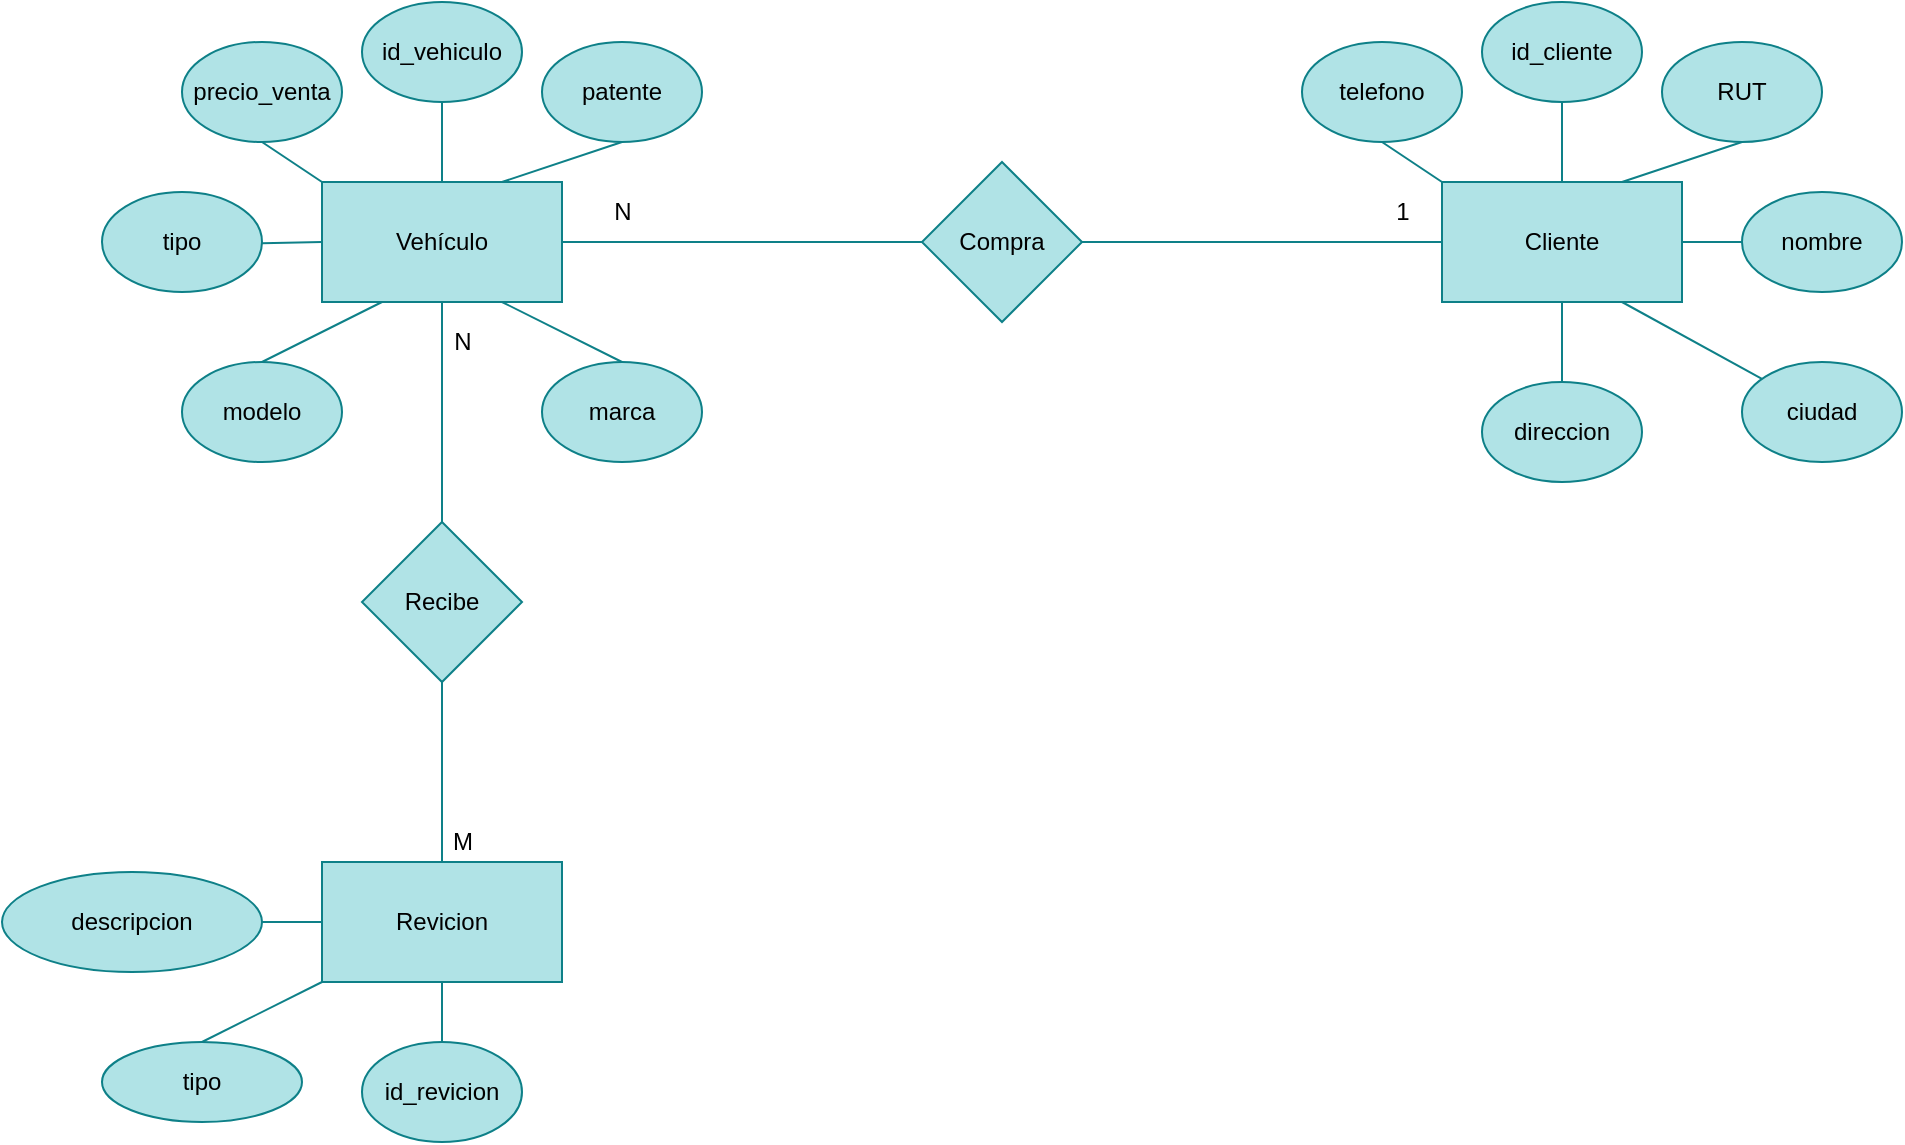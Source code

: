 <mxfile>
    <diagram id="RdQW4vxFlcMxZSUQpsQb" name="Page-1">
        <mxGraphModel dx="1989" dy="478" grid="1" gridSize="10" guides="1" tooltips="1" connect="1" arrows="1" fold="1" page="1" pageScale="1" pageWidth="1169" pageHeight="827" background="#ffffff" math="0" shadow="0">
            <root>
                <mxCell id="0"/>
                <mxCell id="1" parent="0"/>
                <mxCell id="2" value="&lt;font color=&quot;#000000&quot;&gt;Vehículo&lt;/font&gt;" style="rounded=0;whiteSpace=wrap;html=1;fillColor=#b0e3e6;strokeColor=#0e8088;" vertex="1" parent="1">
                    <mxGeometry y="140" width="120" height="60" as="geometry"/>
                </mxCell>
                <mxCell id="3" value="&lt;font color=&quot;#000000&quot;&gt;id_vehiculo&lt;/font&gt;" style="ellipse;whiteSpace=wrap;html=1;fillColor=#b0e3e6;strokeColor=#0e8088;" vertex="1" parent="1">
                    <mxGeometry x="20" y="50" width="80" height="50" as="geometry"/>
                </mxCell>
                <mxCell id="4" value="" style="endArrow=none;html=1;fontColor=#000000;fillColor=#b0e3e6;strokeColor=#0e8088;entryX=0.5;entryY=1;entryDx=0;entryDy=0;exitX=0.5;exitY=0;exitDx=0;exitDy=0;" edge="1" parent="1" source="2" target="3">
                    <mxGeometry width="50" height="50" relative="1" as="geometry">
                        <mxPoint x="10" y="340" as="sourcePoint"/>
                        <mxPoint x="60" y="290" as="targetPoint"/>
                    </mxGeometry>
                </mxCell>
                <mxCell id="5" value="&lt;font color=&quot;#000000&quot;&gt;patente&lt;/font&gt;" style="ellipse;whiteSpace=wrap;html=1;fillColor=#b0e3e6;strokeColor=#0e8088;" vertex="1" parent="1">
                    <mxGeometry x="110" y="70" width="80" height="50" as="geometry"/>
                </mxCell>
                <mxCell id="6" value="" style="endArrow=none;html=1;fontColor=#000000;fillColor=#b0e3e6;strokeColor=#0e8088;entryX=0.5;entryY=1;entryDx=0;entryDy=0;exitX=0.75;exitY=0;exitDx=0;exitDy=0;" edge="1" parent="1" target="5" source="2">
                    <mxGeometry width="50" height="50" relative="1" as="geometry">
                        <mxPoint x="20" y="350" as="sourcePoint"/>
                        <mxPoint x="70" y="300" as="targetPoint"/>
                    </mxGeometry>
                </mxCell>
                <mxCell id="7" value="&lt;font color=&quot;#000000&quot;&gt;marca&lt;/font&gt;" style="ellipse;whiteSpace=wrap;html=1;fillColor=#b0e3e6;strokeColor=#0e8088;" vertex="1" parent="1">
                    <mxGeometry x="110" y="230" width="80" height="50" as="geometry"/>
                </mxCell>
                <mxCell id="8" value="" style="endArrow=none;html=1;fontColor=#000000;fillColor=#b0e3e6;strokeColor=#0e8088;entryX=0.5;entryY=0;entryDx=0;entryDy=0;exitX=0.75;exitY=1;exitDx=0;exitDy=0;" edge="1" parent="1" target="7" source="2">
                    <mxGeometry width="50" height="50" relative="1" as="geometry">
                        <mxPoint x="210" y="430" as="sourcePoint"/>
                        <mxPoint x="260" y="380" as="targetPoint"/>
                    </mxGeometry>
                </mxCell>
                <mxCell id="9" value="&lt;font color=&quot;#000000&quot;&gt;modelo&lt;/font&gt;" style="ellipse;whiteSpace=wrap;html=1;fillColor=#b0e3e6;strokeColor=#0e8088;" vertex="1" parent="1">
                    <mxGeometry x="-70" y="230" width="80" height="50" as="geometry"/>
                </mxCell>
                <mxCell id="10" value="" style="endArrow=none;html=1;fontColor=#000000;fillColor=#b0e3e6;strokeColor=#0e8088;entryX=0.5;entryY=0;entryDx=0;entryDy=0;exitX=0.25;exitY=1;exitDx=0;exitDy=0;" edge="1" parent="1" target="9" source="2">
                    <mxGeometry width="50" height="50" relative="1" as="geometry">
                        <mxPoint x="110" y="510" as="sourcePoint"/>
                        <mxPoint x="160" y="460" as="targetPoint"/>
                    </mxGeometry>
                </mxCell>
                <mxCell id="11" value="&lt;font color=&quot;#000000&quot;&gt;tipo&lt;/font&gt;" style="ellipse;whiteSpace=wrap;html=1;fillColor=#b0e3e6;strokeColor=#0e8088;" vertex="1" parent="1">
                    <mxGeometry x="-110" y="145" width="80" height="50" as="geometry"/>
                </mxCell>
                <mxCell id="12" value="" style="endArrow=none;html=1;fontColor=#000000;fillColor=#b0e3e6;strokeColor=#0e8088;exitX=0;exitY=0.5;exitDx=0;exitDy=0;" edge="1" parent="1" target="11" source="2">
                    <mxGeometry width="50" height="50" relative="1" as="geometry">
                        <mxPoint x="50" y="380" as="sourcePoint"/>
                        <mxPoint x="100" y="330" as="targetPoint"/>
                    </mxGeometry>
                </mxCell>
                <mxCell id="13" value="&lt;font color=&quot;#000000&quot;&gt;precio_venta&lt;/font&gt;" style="ellipse;whiteSpace=wrap;html=1;fillColor=#b0e3e6;strokeColor=#0e8088;" vertex="1" parent="1">
                    <mxGeometry x="-70" y="70" width="80" height="50" as="geometry"/>
                </mxCell>
                <mxCell id="14" value="" style="endArrow=none;html=1;fontColor=#000000;fillColor=#b0e3e6;strokeColor=#0e8088;entryX=0.5;entryY=1;entryDx=0;entryDy=0;exitX=0;exitY=0;exitDx=0;exitDy=0;" edge="1" parent="1" target="13" source="2">
                    <mxGeometry width="50" height="50" relative="1" as="geometry">
                        <mxPoint x="60" y="390" as="sourcePoint"/>
                        <mxPoint x="110" y="340" as="targetPoint"/>
                    </mxGeometry>
                </mxCell>
                <mxCell id="15" value="&lt;font color=&quot;#000000&quot;&gt;Cliente&lt;/font&gt;" style="rounded=0;whiteSpace=wrap;html=1;fillColor=#b0e3e6;strokeColor=#0e8088;" vertex="1" parent="1">
                    <mxGeometry x="560" y="140" width="120" height="60" as="geometry"/>
                </mxCell>
                <mxCell id="16" value="&lt;font color=&quot;#000000&quot;&gt;id_cliente&lt;/font&gt;" style="ellipse;whiteSpace=wrap;html=1;fillColor=#b0e3e6;strokeColor=#0e8088;" vertex="1" parent="1">
                    <mxGeometry x="580" y="50" width="80" height="50" as="geometry"/>
                </mxCell>
                <mxCell id="17" value="" style="endArrow=none;html=1;fontColor=#000000;fillColor=#b0e3e6;strokeColor=#0e8088;entryX=0.5;entryY=1;entryDx=0;entryDy=0;exitX=0.5;exitY=0;exitDx=0;exitDy=0;" edge="1" parent="1" source="15" target="16">
                    <mxGeometry width="50" height="50" relative="1" as="geometry">
                        <mxPoint x="570" y="340" as="sourcePoint"/>
                        <mxPoint x="620" y="290" as="targetPoint"/>
                    </mxGeometry>
                </mxCell>
                <mxCell id="18" value="&lt;font color=&quot;#000000&quot;&gt;RUT&lt;/font&gt;" style="ellipse;whiteSpace=wrap;html=1;fillColor=#b0e3e6;strokeColor=#0e8088;" vertex="1" parent="1">
                    <mxGeometry x="670" y="70" width="80" height="50" as="geometry"/>
                </mxCell>
                <mxCell id="19" value="" style="endArrow=none;html=1;fontColor=#000000;fillColor=#b0e3e6;strokeColor=#0e8088;entryX=0.5;entryY=1;entryDx=0;entryDy=0;exitX=0.75;exitY=0;exitDx=0;exitDy=0;" edge="1" parent="1" source="15" target="18">
                    <mxGeometry width="50" height="50" relative="1" as="geometry">
                        <mxPoint x="580" y="350" as="sourcePoint"/>
                        <mxPoint x="630" y="300" as="targetPoint"/>
                    </mxGeometry>
                </mxCell>
                <mxCell id="20" value="&lt;font color=&quot;#000000&quot;&gt;nombre&lt;/font&gt;" style="ellipse;whiteSpace=wrap;html=1;fillColor=#b0e3e6;strokeColor=#0e8088;" vertex="1" parent="1">
                    <mxGeometry x="710" y="145" width="80" height="50" as="geometry"/>
                </mxCell>
                <mxCell id="21" value="" style="endArrow=none;html=1;fontColor=#000000;fillColor=#b0e3e6;strokeColor=#0e8088;entryX=0;entryY=0.5;entryDx=0;entryDy=0;exitX=1;exitY=0.5;exitDx=0;exitDy=0;" edge="1" parent="1" source="15" target="20">
                    <mxGeometry width="50" height="50" relative="1" as="geometry">
                        <mxPoint x="770" y="430" as="sourcePoint"/>
                        <mxPoint x="820" y="380" as="targetPoint"/>
                    </mxGeometry>
                </mxCell>
                <mxCell id="22" value="&lt;font color=&quot;#000000&quot;&gt;direccion&lt;/font&gt;" style="ellipse;whiteSpace=wrap;html=1;fillColor=#b0e3e6;strokeColor=#0e8088;" vertex="1" parent="1">
                    <mxGeometry x="580" y="240" width="80" height="50" as="geometry"/>
                </mxCell>
                <mxCell id="23" value="" style="endArrow=none;html=1;fontColor=#000000;fillColor=#b0e3e6;strokeColor=#0e8088;entryX=0.5;entryY=0;entryDx=0;entryDy=0;exitX=0.5;exitY=1;exitDx=0;exitDy=0;" edge="1" parent="1" source="15" target="22">
                    <mxGeometry width="50" height="50" relative="1" as="geometry">
                        <mxPoint x="670" y="510" as="sourcePoint"/>
                        <mxPoint x="720" y="460" as="targetPoint"/>
                    </mxGeometry>
                </mxCell>
                <mxCell id="24" value="&lt;font color=&quot;#000000&quot;&gt;ciudad&lt;/font&gt;" style="ellipse;whiteSpace=wrap;html=1;fillColor=#b0e3e6;strokeColor=#0e8088;" vertex="1" parent="1">
                    <mxGeometry x="710" y="230" width="80" height="50" as="geometry"/>
                </mxCell>
                <mxCell id="25" value="" style="endArrow=none;html=1;fontColor=#000000;fillColor=#b0e3e6;strokeColor=#0e8088;exitX=0.75;exitY=1;exitDx=0;exitDy=0;" edge="1" parent="1" source="15" target="24">
                    <mxGeometry width="50" height="50" relative="1" as="geometry">
                        <mxPoint x="610" y="380" as="sourcePoint"/>
                        <mxPoint x="660" y="330" as="targetPoint"/>
                    </mxGeometry>
                </mxCell>
                <mxCell id="26" value="&lt;font color=&quot;#000000&quot;&gt;telefono&lt;/font&gt;" style="ellipse;whiteSpace=wrap;html=1;fillColor=#b0e3e6;strokeColor=#0e8088;" vertex="1" parent="1">
                    <mxGeometry x="490" y="70" width="80" height="50" as="geometry"/>
                </mxCell>
                <mxCell id="27" value="" style="endArrow=none;html=1;fontColor=#000000;fillColor=#b0e3e6;strokeColor=#0e8088;entryX=0.5;entryY=1;entryDx=0;entryDy=0;exitX=0;exitY=0;exitDx=0;exitDy=0;" edge="1" parent="1" source="15" target="26">
                    <mxGeometry width="50" height="50" relative="1" as="geometry">
                        <mxPoint x="620" y="390" as="sourcePoint"/>
                        <mxPoint x="670" y="340" as="targetPoint"/>
                    </mxGeometry>
                </mxCell>
                <mxCell id="28" value="&lt;font color=&quot;#000000&quot;&gt;Compra&lt;/font&gt;" style="rhombus;whiteSpace=wrap;html=1;fillColor=#b0e3e6;strokeColor=#0e8088;" vertex="1" parent="1">
                    <mxGeometry x="300" y="130" width="80" height="80" as="geometry"/>
                </mxCell>
                <mxCell id="29" value="" style="endArrow=none;html=1;fontColor=#000000;fillColor=#b0e3e6;strokeColor=#0e8088;entryX=0;entryY=0.5;entryDx=0;entryDy=0;exitX=1;exitY=0.5;exitDx=0;exitDy=0;" edge="1" parent="1" source="2" target="28">
                    <mxGeometry width="50" height="50" relative="1" as="geometry">
                        <mxPoint x="210" y="180" as="sourcePoint"/>
                        <mxPoint x="240" y="220" as="targetPoint"/>
                    </mxGeometry>
                </mxCell>
                <mxCell id="30" value="" style="endArrow=none;html=1;fontColor=#000000;fillColor=#b0e3e6;strokeColor=#0e8088;entryX=0;entryY=0.5;entryDx=0;entryDy=0;" edge="1" parent="1" source="28" target="15">
                    <mxGeometry width="50" height="50" relative="1" as="geometry">
                        <mxPoint x="390" y="169.5" as="sourcePoint"/>
                        <mxPoint x="570" y="169.5" as="targetPoint"/>
                    </mxGeometry>
                </mxCell>
                <mxCell id="31" value="1" style="text;html=1;align=center;verticalAlign=middle;resizable=0;points=[];autosize=1;strokeColor=none;fillColor=none;fontColor=#000000;" vertex="1" parent="1">
                    <mxGeometry x="530" y="145" width="20" height="20" as="geometry"/>
                </mxCell>
                <mxCell id="32" value="N" style="text;html=1;align=center;verticalAlign=middle;resizable=0;points=[];autosize=1;strokeColor=none;fillColor=none;fontColor=#000000;" vertex="1" parent="1">
                    <mxGeometry x="140" y="145" width="20" height="20" as="geometry"/>
                </mxCell>
                <mxCell id="35" value="&lt;font color=&quot;#000000&quot;&gt;Revicion&lt;/font&gt;" style="rounded=0;whiteSpace=wrap;html=1;fillColor=#b0e3e6;strokeColor=#0e8088;" vertex="1" parent="1">
                    <mxGeometry y="480" width="120" height="60" as="geometry"/>
                </mxCell>
                <mxCell id="36" value="&lt;font color=&quot;#000000&quot;&gt;id_revicion&lt;/font&gt;" style="ellipse;whiteSpace=wrap;html=1;fillColor=#b0e3e6;strokeColor=#0e8088;" vertex="1" parent="1">
                    <mxGeometry x="20" y="570" width="80" height="50" as="geometry"/>
                </mxCell>
                <mxCell id="37" value="" style="endArrow=none;html=1;fontColor=#000000;fillColor=#b0e3e6;strokeColor=#0e8088;entryX=0.5;entryY=0;entryDx=0;entryDy=0;exitX=0.5;exitY=1;exitDx=0;exitDy=0;" edge="1" parent="1" source="35" target="36">
                    <mxGeometry width="50" height="50" relative="1" as="geometry">
                        <mxPoint x="10" y="680" as="sourcePoint"/>
                        <mxPoint x="60" y="630" as="targetPoint"/>
                    </mxGeometry>
                </mxCell>
                <mxCell id="51" value="&lt;font color=&quot;#000000&quot;&gt;descripcion&lt;/font&gt;" style="ellipse;whiteSpace=wrap;html=1;fillColor=#b0e3e6;strokeColor=#0e8088;" vertex="1" parent="1">
                    <mxGeometry x="-160" y="485" width="130" height="50" as="geometry"/>
                </mxCell>
                <mxCell id="52" value="" style="endArrow=none;html=1;fontColor=#000000;fillColor=#b0e3e6;strokeColor=#0e8088;entryX=1;entryY=0.5;entryDx=0;entryDy=0;exitX=0;exitY=0.5;exitDx=0;exitDy=0;" edge="1" parent="1" target="51" source="35">
                    <mxGeometry width="50" height="50" relative="1" as="geometry">
                        <mxPoint x="-210" y="505" as="sourcePoint"/>
                        <mxPoint x="-260" y="635" as="targetPoint"/>
                    </mxGeometry>
                </mxCell>
                <mxCell id="53" value="&lt;font color=&quot;#000000&quot;&gt;tipo&lt;/font&gt;" style="ellipse;whiteSpace=wrap;html=1;fillColor=#b0e3e6;strokeColor=#0e8088;" vertex="1" parent="1">
                    <mxGeometry x="-110" y="570" width="100" height="40" as="geometry"/>
                </mxCell>
                <mxCell id="54" value="" style="endArrow=none;html=1;fontColor=#000000;fillColor=#b0e3e6;strokeColor=#0e8088;entryX=0.5;entryY=0;entryDx=0;entryDy=0;exitX=0;exitY=1;exitDx=0;exitDy=0;" edge="1" parent="1" target="53" source="35">
                    <mxGeometry width="50" height="50" relative="1" as="geometry">
                        <mxPoint x="-10" y="540" as="sourcePoint"/>
                        <mxPoint x="-225" y="745" as="targetPoint"/>
                    </mxGeometry>
                </mxCell>
                <mxCell id="55" value="&lt;font color=&quot;#000000&quot;&gt;Recibe&lt;/font&gt;" style="rhombus;whiteSpace=wrap;html=1;fillColor=#b0e3e6;strokeColor=#0e8088;" vertex="1" parent="1">
                    <mxGeometry x="20" y="310" width="80" height="80" as="geometry"/>
                </mxCell>
                <mxCell id="56" value="" style="endArrow=none;html=1;fontColor=#000000;fillColor=#b0e3e6;strokeColor=#0e8088;exitX=0.5;exitY=1;exitDx=0;exitDy=0;entryX=0.5;entryY=0;entryDx=0;entryDy=0;" edge="1" parent="1" source="55" target="35">
                    <mxGeometry width="50" height="50" relative="1" as="geometry">
                        <mxPoint x="160" y="380" as="sourcePoint"/>
                        <mxPoint x="340" y="380" as="targetPoint"/>
                    </mxGeometry>
                </mxCell>
                <mxCell id="57" value="" style="endArrow=none;html=1;fontColor=#000000;fillColor=#b0e3e6;strokeColor=#0e8088;entryX=0.5;entryY=1;entryDx=0;entryDy=0;exitX=0.5;exitY=0;exitDx=0;exitDy=0;" edge="1" parent="1" source="55" target="2">
                    <mxGeometry width="50" height="50" relative="1" as="geometry">
                        <mxPoint y="310" as="sourcePoint"/>
                        <mxPoint x="180" y="310" as="targetPoint"/>
                    </mxGeometry>
                </mxCell>
                <mxCell id="58" value="N" style="text;html=1;align=center;verticalAlign=middle;resizable=0;points=[];autosize=1;strokeColor=none;fillColor=none;fontColor=#000000;" vertex="1" parent="1">
                    <mxGeometry x="60" y="210" width="20" height="20" as="geometry"/>
                </mxCell>
                <mxCell id="59" value="M" style="text;html=1;align=center;verticalAlign=middle;resizable=0;points=[];autosize=1;strokeColor=none;fillColor=none;fontColor=#000000;" vertex="1" parent="1">
                    <mxGeometry x="55" y="460" width="30" height="20" as="geometry"/>
                </mxCell>
            </root>
        </mxGraphModel>
    </diagram>
</mxfile>